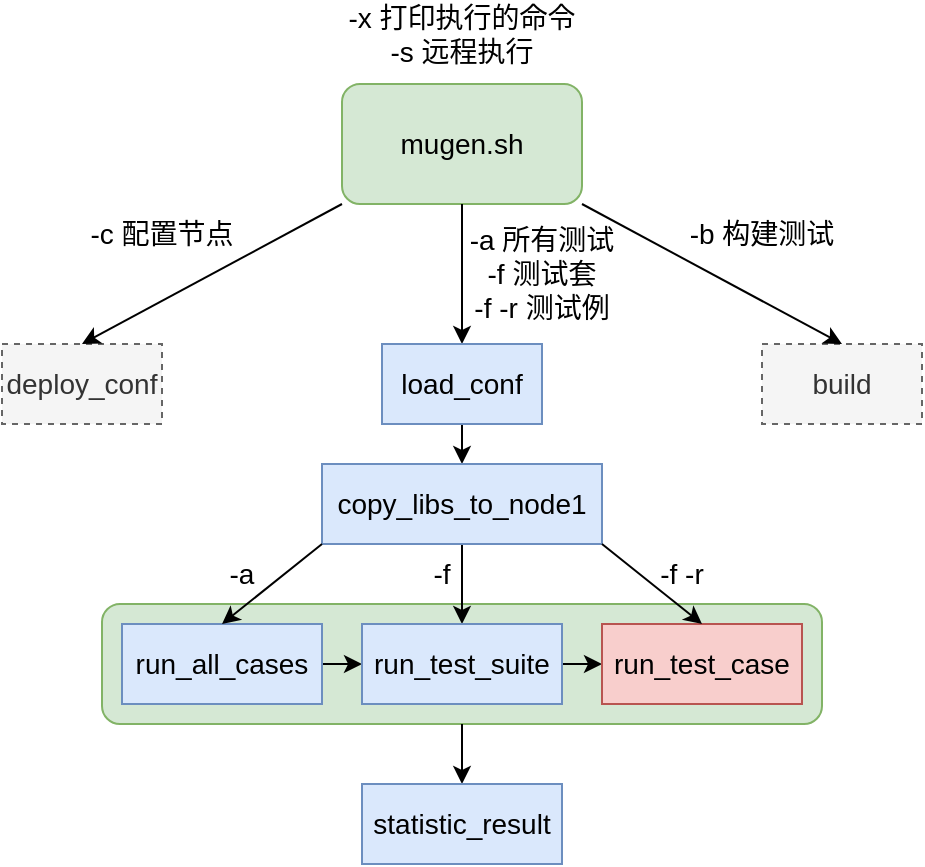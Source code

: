 <mxfile version="19.0.3" type="device"><diagram id="bI1iEGDDeRwz2rIBtuvT" name="Page-1"><mxGraphModel dx="677" dy="416" grid="1" gridSize="10" guides="1" tooltips="1" connect="1" arrows="1" fold="1" page="1" pageScale="1" pageWidth="850" pageHeight="1100" math="0" shadow="0"><root><mxCell id="0"/><mxCell id="1" parent="0"/><mxCell id="Yh8S4NlesUAYkZPnCDQ3-1" value="" style="rounded=1;whiteSpace=wrap;html=1;fillColor=#d5e8d4;strokeColor=#82b366;" parent="1" vertex="1"><mxGeometry x="210" y="320" width="360" height="60" as="geometry"/></mxCell><mxCell id="BihMX6qgc8JkbHEyi0J4-1" value="&lt;font style=&quot;font-size: 14px;&quot;&gt;mugen.sh&lt;/font&gt;" style="rounded=1;whiteSpace=wrap;html=1;fillColor=#d5e8d4;strokeColor=#82b366;" parent="1" vertex="1"><mxGeometry x="330" y="60" width="120" height="60" as="geometry"/></mxCell><mxCell id="BihMX6qgc8JkbHEyi0J4-2" value="" style="endArrow=classic;html=1;rounded=0;fontSize=14;exitX=0.5;exitY=1;exitDx=0;exitDy=0;entryX=0.5;entryY=0;entryDx=0;entryDy=0;" parent="1" source="BihMX6qgc8JkbHEyi0J4-1" target="BihMX6qgc8JkbHEyi0J4-5" edge="1"><mxGeometry width="50" height="50" relative="1" as="geometry"><mxPoint x="320" y="240" as="sourcePoint"/><mxPoint x="390" y="190" as="targetPoint"/></mxGeometry></mxCell><mxCell id="BihMX6qgc8JkbHEyi0J4-8" style="edgeStyle=orthogonalEdgeStyle;rounded=0;orthogonalLoop=1;jettySize=auto;html=1;exitX=0.5;exitY=1;exitDx=0;exitDy=0;entryX=0.5;entryY=0;entryDx=0;entryDy=0;fontSize=14;" parent="1" source="BihMX6qgc8JkbHEyi0J4-5" target="BihMX6qgc8JkbHEyi0J4-7" edge="1"><mxGeometry relative="1" as="geometry"/></mxCell><mxCell id="BihMX6qgc8JkbHEyi0J4-5" value="load_conf" style="rounded=0;whiteSpace=wrap;html=1;fontSize=14;fillColor=#dae8fc;strokeColor=#6c8ebf;" parent="1" vertex="1"><mxGeometry x="350" y="190" width="80" height="40" as="geometry"/></mxCell><mxCell id="BihMX6qgc8JkbHEyi0J4-18" style="edgeStyle=orthogonalEdgeStyle;rounded=0;orthogonalLoop=1;jettySize=auto;html=1;exitX=0.5;exitY=1;exitDx=0;exitDy=0;entryX=0.5;entryY=0;entryDx=0;entryDy=0;fontSize=14;" parent="1" source="BihMX6qgc8JkbHEyi0J4-7" target="BihMX6qgc8JkbHEyi0J4-14" edge="1"><mxGeometry relative="1" as="geometry"/></mxCell><mxCell id="BihMX6qgc8JkbHEyi0J4-7" value="copy_libs_to_node1" style="rounded=0;whiteSpace=wrap;html=1;fontSize=14;fillColor=#dae8fc;strokeColor=#6c8ebf;" parent="1" vertex="1"><mxGeometry x="320" y="250" width="140" height="40" as="geometry"/></mxCell><mxCell id="BihMX6qgc8JkbHEyi0J4-9" value="deploy_conf" style="rounded=0;whiteSpace=wrap;html=1;fontSize=14;fillColor=#f5f5f5;fontColor=#333333;strokeColor=#666666;dashed=1;" parent="1" vertex="1"><mxGeometry x="160" y="190" width="80" height="40" as="geometry"/></mxCell><mxCell id="BihMX6qgc8JkbHEyi0J4-11" value="" style="endArrow=classic;html=1;rounded=0;fontSize=14;exitX=0;exitY=1;exitDx=0;exitDy=0;entryX=0.5;entryY=0;entryDx=0;entryDy=0;" parent="1" source="BihMX6qgc8JkbHEyi0J4-1" target="BihMX6qgc8JkbHEyi0J4-9" edge="1"><mxGeometry width="50" height="50" relative="1" as="geometry"><mxPoint x="110" y="130" as="sourcePoint"/><mxPoint x="160" y="80" as="targetPoint"/></mxGeometry></mxCell><mxCell id="BihMX6qgc8JkbHEyi0J4-16" style="edgeStyle=orthogonalEdgeStyle;rounded=0;orthogonalLoop=1;jettySize=auto;html=1;exitX=1;exitY=0.5;exitDx=0;exitDy=0;entryX=0;entryY=0.5;entryDx=0;entryDy=0;fontSize=14;" parent="1" source="BihMX6qgc8JkbHEyi0J4-13" target="BihMX6qgc8JkbHEyi0J4-14" edge="1"><mxGeometry relative="1" as="geometry"/></mxCell><mxCell id="BihMX6qgc8JkbHEyi0J4-13" value="run_all_cases" style="rounded=0;whiteSpace=wrap;html=1;fontSize=14;fillColor=#dae8fc;strokeColor=#6c8ebf;" parent="1" vertex="1"><mxGeometry x="220" y="330" width="100" height="40" as="geometry"/></mxCell><mxCell id="BihMX6qgc8JkbHEyi0J4-17" style="edgeStyle=orthogonalEdgeStyle;rounded=0;orthogonalLoop=1;jettySize=auto;html=1;exitX=1;exitY=0.5;exitDx=0;exitDy=0;entryX=0;entryY=0.5;entryDx=0;entryDy=0;fontSize=14;" parent="1" source="BihMX6qgc8JkbHEyi0J4-14" target="BihMX6qgc8JkbHEyi0J4-15" edge="1"><mxGeometry relative="1" as="geometry"/></mxCell><mxCell id="BihMX6qgc8JkbHEyi0J4-14" value="run_test_suite" style="rounded=0;whiteSpace=wrap;html=1;fontSize=14;fillColor=#dae8fc;strokeColor=#6c8ebf;" parent="1" vertex="1"><mxGeometry x="340" y="330" width="100" height="40" as="geometry"/></mxCell><mxCell id="BihMX6qgc8JkbHEyi0J4-15" value="run_test_case" style="rounded=0;whiteSpace=wrap;html=1;fontSize=14;fillColor=#f8cecc;strokeColor=#b85450;" parent="1" vertex="1"><mxGeometry x="460" y="330" width="100" height="40" as="geometry"/></mxCell><mxCell id="BihMX6qgc8JkbHEyi0J4-19" value="" style="endArrow=classic;html=1;rounded=0;fontSize=14;exitX=0;exitY=1;exitDx=0;exitDy=0;entryX=0.5;entryY=0;entryDx=0;entryDy=0;" parent="1" source="BihMX6qgc8JkbHEyi0J4-7" target="BihMX6qgc8JkbHEyi0J4-13" edge="1"><mxGeometry width="50" height="50" relative="1" as="geometry"><mxPoint x="40" y="310" as="sourcePoint"/><mxPoint x="90" y="260" as="targetPoint"/></mxGeometry></mxCell><mxCell id="BihMX6qgc8JkbHEyi0J4-20" value="" style="endArrow=classic;html=1;rounded=0;fontSize=14;exitX=1;exitY=1;exitDx=0;exitDy=0;entryX=0.5;entryY=0;entryDx=0;entryDy=0;" parent="1" source="BihMX6qgc8JkbHEyi0J4-7" target="BihMX6qgc8JkbHEyi0J4-15" edge="1"><mxGeometry width="50" height="50" relative="1" as="geometry"><mxPoint x="510" y="270" as="sourcePoint"/><mxPoint x="560" y="220" as="targetPoint"/></mxGeometry></mxCell><mxCell id="BihMX6qgc8JkbHEyi0J4-21" value="" style="endArrow=classic;html=1;rounded=0;fontSize=14;exitX=0.5;exitY=1;exitDx=0;exitDy=0;entryX=0.5;entryY=0;entryDx=0;entryDy=0;" parent="1" source="Yh8S4NlesUAYkZPnCDQ3-1" target="BihMX6qgc8JkbHEyi0J4-22" edge="1"><mxGeometry width="50" height="50" relative="1" as="geometry"><mxPoint x="410" y="430" as="sourcePoint"/><mxPoint x="460" y="380" as="targetPoint"/></mxGeometry></mxCell><mxCell id="BihMX6qgc8JkbHEyi0J4-22" value="statistic_result" style="rounded=0;whiteSpace=wrap;html=1;fontSize=14;fillColor=#dae8fc;strokeColor=#6c8ebf;" parent="1" vertex="1"><mxGeometry x="340" y="410" width="100" height="40" as="geometry"/></mxCell><mxCell id="BihMX6qgc8JkbHEyi0J4-23" value="build" style="rounded=0;whiteSpace=wrap;html=1;fontSize=14;fillColor=#f5f5f5;fontColor=#333333;strokeColor=#666666;dashed=1;" parent="1" vertex="1"><mxGeometry x="540" y="190" width="80" height="40" as="geometry"/></mxCell><mxCell id="BihMX6qgc8JkbHEyi0J4-24" value="" style="endArrow=classic;html=1;rounded=0;fontSize=14;exitX=1;exitY=1;exitDx=0;exitDy=0;entryX=0.5;entryY=0;entryDx=0;entryDy=0;" parent="1" source="BihMX6qgc8JkbHEyi0J4-1" target="BihMX6qgc8JkbHEyi0J4-23" edge="1"><mxGeometry width="50" height="50" relative="1" as="geometry"><mxPoint x="570" y="130" as="sourcePoint"/><mxPoint x="620" y="80" as="targetPoint"/></mxGeometry></mxCell><mxCell id="BihMX6qgc8JkbHEyi0J4-25" value="-x 打印执行的命令&lt;br&gt;-s 远程执行" style="text;html=1;strokeColor=none;fillColor=none;align=center;verticalAlign=middle;whiteSpace=wrap;rounded=0;dashed=1;fontSize=14;" parent="1" vertex="1"><mxGeometry x="320" y="20" width="140" height="30" as="geometry"/></mxCell><mxCell id="BihMX6qgc8JkbHEyi0J4-26" value="-c 配置节点" style="text;html=1;strokeColor=none;fillColor=none;align=center;verticalAlign=middle;whiteSpace=wrap;rounded=0;dashed=1;fontSize=14;" parent="1" vertex="1"><mxGeometry x="190" y="120" width="100" height="30" as="geometry"/></mxCell><mxCell id="BihMX6qgc8JkbHEyi0J4-27" value="-b 构建测试" style="text;html=1;strokeColor=none;fillColor=none;align=center;verticalAlign=middle;whiteSpace=wrap;rounded=0;dashed=1;fontSize=14;" parent="1" vertex="1"><mxGeometry x="490" y="120" width="100" height="30" as="geometry"/></mxCell><mxCell id="BihMX6qgc8JkbHEyi0J4-28" value="-a 所有测试&lt;br&gt;-f 测试套&lt;br&gt;-f -r 测试例" style="text;html=1;strokeColor=none;fillColor=none;align=center;verticalAlign=middle;whiteSpace=wrap;rounded=0;dashed=1;fontSize=14;" parent="1" vertex="1"><mxGeometry x="385" y="140" width="90" height="30" as="geometry"/></mxCell><mxCell id="BihMX6qgc8JkbHEyi0J4-29" value="-a" style="text;html=1;strokeColor=none;fillColor=none;align=center;verticalAlign=middle;whiteSpace=wrap;rounded=0;dashed=1;fontSize=14;" parent="1" vertex="1"><mxGeometry x="250" y="290" width="60" height="30" as="geometry"/></mxCell><mxCell id="BihMX6qgc8JkbHEyi0J4-30" value="-f" style="text;html=1;strokeColor=none;fillColor=none;align=center;verticalAlign=middle;whiteSpace=wrap;rounded=0;dashed=1;fontSize=14;" parent="1" vertex="1"><mxGeometry x="350" y="290" width="60" height="30" as="geometry"/></mxCell><mxCell id="BihMX6qgc8JkbHEyi0J4-31" value="-f -r" style="text;html=1;strokeColor=none;fillColor=none;align=center;verticalAlign=middle;whiteSpace=wrap;rounded=0;dashed=1;fontSize=14;" parent="1" vertex="1"><mxGeometry x="470" y="290" width="60" height="30" as="geometry"/></mxCell></root></mxGraphModel></diagram></mxfile>